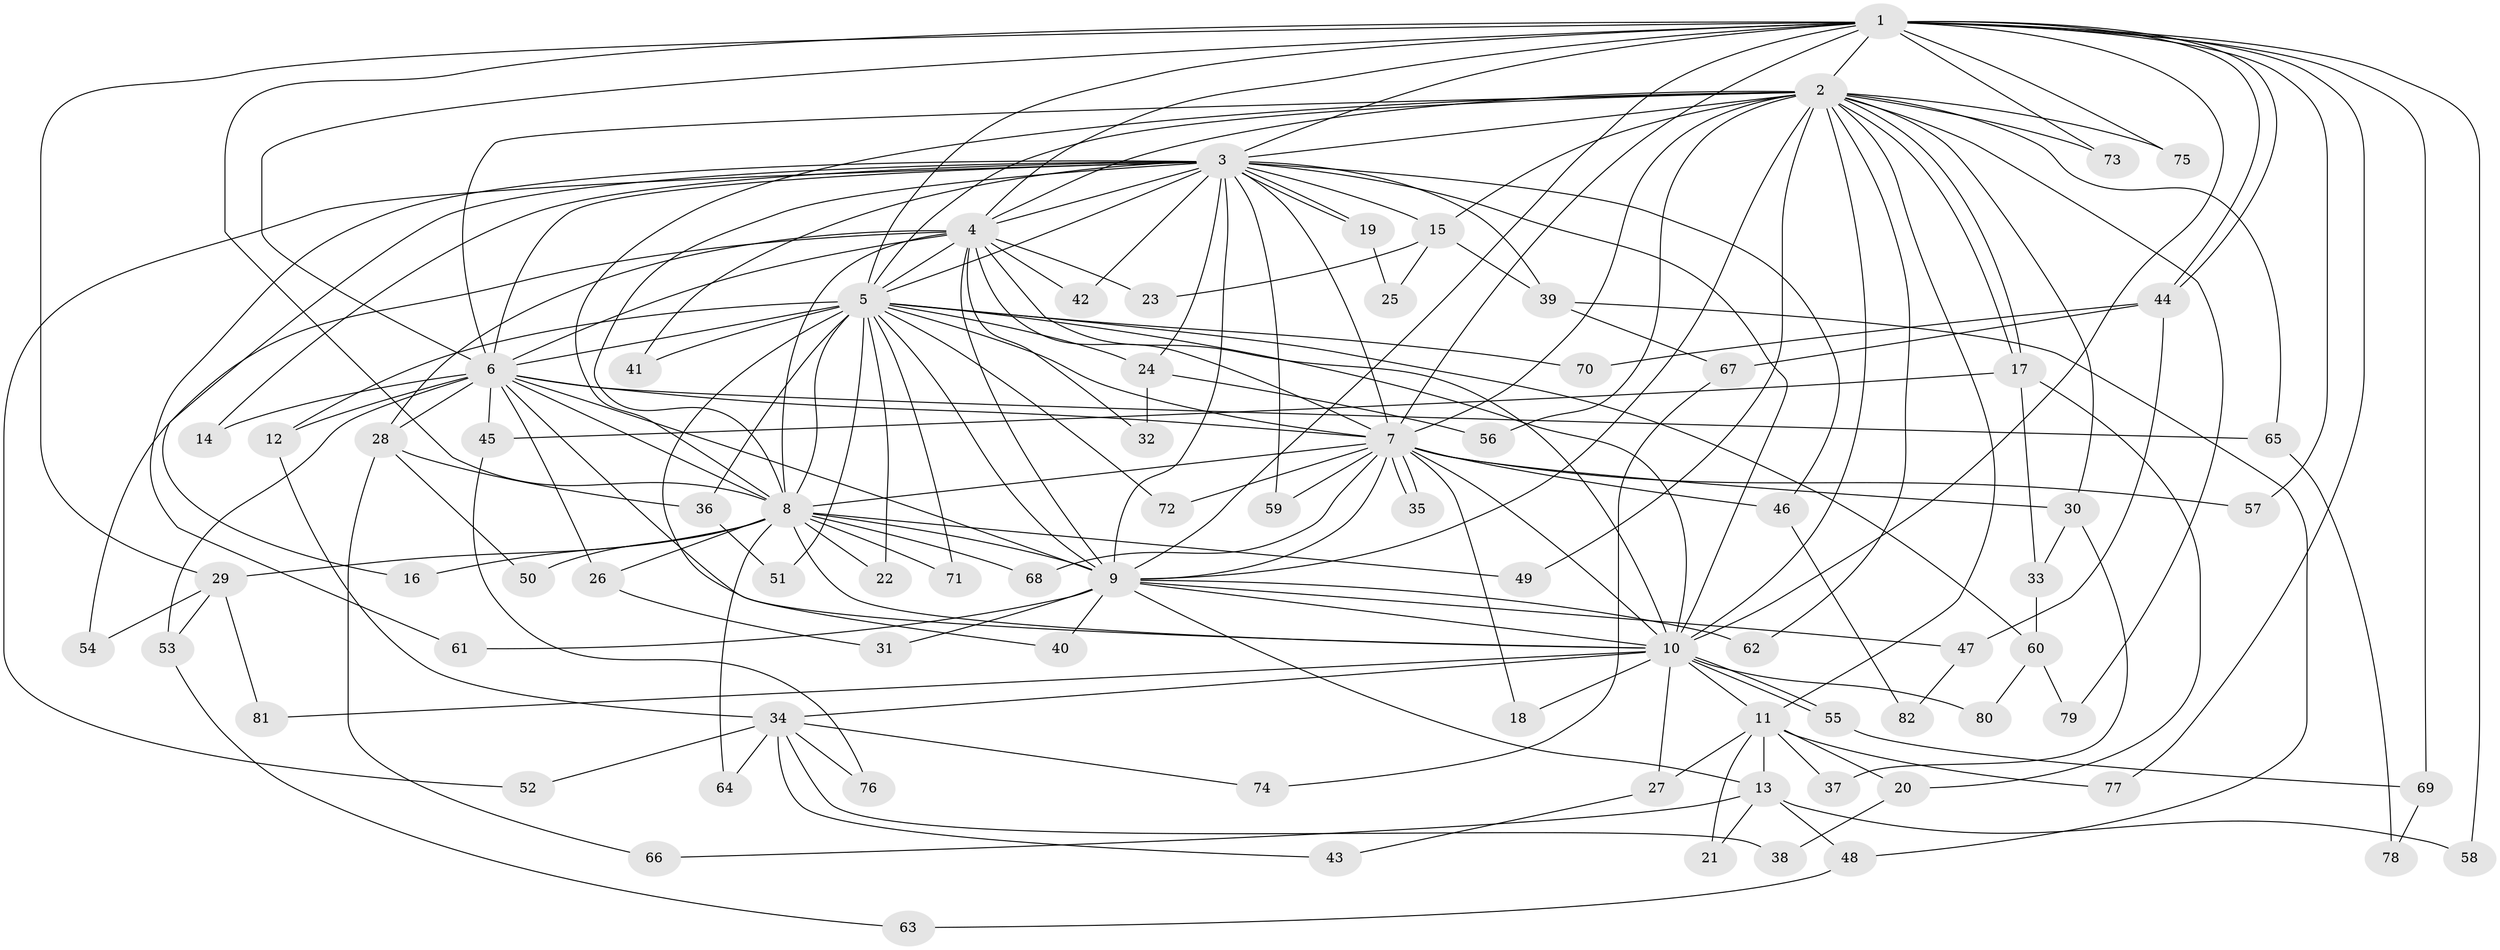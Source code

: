 // coarse degree distribution, {16: 0.03571428571428571, 19: 0.03571428571428571, 22: 0.017857142857142856, 13: 0.017857142857142856, 17: 0.03571428571428571, 15: 0.017857142857142856, 14: 0.017857142857142856, 11: 0.017857142857142856, 3: 0.17857142857142858, 2: 0.44642857142857145, 4: 0.05357142857142857, 6: 0.05357142857142857, 1: 0.017857142857142856, 5: 0.03571428571428571, 8: 0.017857142857142856}
// Generated by graph-tools (version 1.1) at 2025/41/03/06/25 10:41:33]
// undirected, 82 vertices, 189 edges
graph export_dot {
graph [start="1"]
  node [color=gray90,style=filled];
  1;
  2;
  3;
  4;
  5;
  6;
  7;
  8;
  9;
  10;
  11;
  12;
  13;
  14;
  15;
  16;
  17;
  18;
  19;
  20;
  21;
  22;
  23;
  24;
  25;
  26;
  27;
  28;
  29;
  30;
  31;
  32;
  33;
  34;
  35;
  36;
  37;
  38;
  39;
  40;
  41;
  42;
  43;
  44;
  45;
  46;
  47;
  48;
  49;
  50;
  51;
  52;
  53;
  54;
  55;
  56;
  57;
  58;
  59;
  60;
  61;
  62;
  63;
  64;
  65;
  66;
  67;
  68;
  69;
  70;
  71;
  72;
  73;
  74;
  75;
  76;
  77;
  78;
  79;
  80;
  81;
  82;
  1 -- 2;
  1 -- 3;
  1 -- 4;
  1 -- 5;
  1 -- 6;
  1 -- 7;
  1 -- 8;
  1 -- 9;
  1 -- 10;
  1 -- 29;
  1 -- 44;
  1 -- 44;
  1 -- 57;
  1 -- 58;
  1 -- 69;
  1 -- 73;
  1 -- 75;
  1 -- 77;
  2 -- 3;
  2 -- 4;
  2 -- 5;
  2 -- 6;
  2 -- 7;
  2 -- 8;
  2 -- 9;
  2 -- 10;
  2 -- 11;
  2 -- 15;
  2 -- 17;
  2 -- 17;
  2 -- 30;
  2 -- 49;
  2 -- 56;
  2 -- 62;
  2 -- 65;
  2 -- 73;
  2 -- 75;
  2 -- 79;
  3 -- 4;
  3 -- 5;
  3 -- 6;
  3 -- 7;
  3 -- 8;
  3 -- 9;
  3 -- 10;
  3 -- 14;
  3 -- 15;
  3 -- 16;
  3 -- 19;
  3 -- 19;
  3 -- 24;
  3 -- 39;
  3 -- 41;
  3 -- 42;
  3 -- 46;
  3 -- 52;
  3 -- 59;
  3 -- 61;
  4 -- 5;
  4 -- 6;
  4 -- 7;
  4 -- 8;
  4 -- 9;
  4 -- 10;
  4 -- 23;
  4 -- 28;
  4 -- 32;
  4 -- 42;
  4 -- 54;
  5 -- 6;
  5 -- 7;
  5 -- 8;
  5 -- 9;
  5 -- 10;
  5 -- 12;
  5 -- 22;
  5 -- 24;
  5 -- 36;
  5 -- 40;
  5 -- 41;
  5 -- 51;
  5 -- 60;
  5 -- 70;
  5 -- 71;
  5 -- 72;
  6 -- 7;
  6 -- 8;
  6 -- 9;
  6 -- 10;
  6 -- 12;
  6 -- 14;
  6 -- 26;
  6 -- 28;
  6 -- 45;
  6 -- 53;
  6 -- 65;
  7 -- 8;
  7 -- 9;
  7 -- 10;
  7 -- 18;
  7 -- 30;
  7 -- 35;
  7 -- 35;
  7 -- 46;
  7 -- 57;
  7 -- 59;
  7 -- 68;
  7 -- 72;
  8 -- 9;
  8 -- 10;
  8 -- 16;
  8 -- 22;
  8 -- 26;
  8 -- 29;
  8 -- 49;
  8 -- 50;
  8 -- 64;
  8 -- 68;
  8 -- 71;
  9 -- 10;
  9 -- 13;
  9 -- 31;
  9 -- 40;
  9 -- 47;
  9 -- 61;
  9 -- 62;
  10 -- 11;
  10 -- 18;
  10 -- 27;
  10 -- 34;
  10 -- 55;
  10 -- 55;
  10 -- 80;
  10 -- 81;
  11 -- 13;
  11 -- 20;
  11 -- 21;
  11 -- 27;
  11 -- 37;
  11 -- 77;
  12 -- 34;
  13 -- 21;
  13 -- 48;
  13 -- 58;
  13 -- 66;
  15 -- 23;
  15 -- 25;
  15 -- 39;
  17 -- 20;
  17 -- 33;
  17 -- 45;
  19 -- 25;
  20 -- 38;
  24 -- 32;
  24 -- 56;
  26 -- 31;
  27 -- 43;
  28 -- 36;
  28 -- 50;
  28 -- 66;
  29 -- 53;
  29 -- 54;
  29 -- 81;
  30 -- 33;
  30 -- 37;
  33 -- 60;
  34 -- 38;
  34 -- 43;
  34 -- 52;
  34 -- 64;
  34 -- 74;
  34 -- 76;
  36 -- 51;
  39 -- 48;
  39 -- 67;
  44 -- 47;
  44 -- 67;
  44 -- 70;
  45 -- 76;
  46 -- 82;
  47 -- 82;
  48 -- 63;
  53 -- 63;
  55 -- 69;
  60 -- 79;
  60 -- 80;
  65 -- 78;
  67 -- 74;
  69 -- 78;
}
